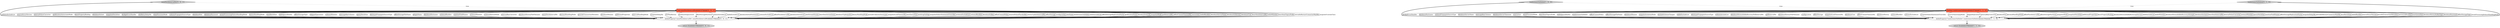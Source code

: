 digraph {
8 [style = filled, label = "doSetProperty(\"xminFetchIntervalMs\",xminFetchIntervalMs)@@@338@@@['0', '0', '1']", fillcolor = white, shape = ellipse image = "AAA0AAABBB3BBB"];
0 [style = filled, label = "tombstonesOnDelete['1', '0', '0']", fillcolor = lightgray, shape = diamond image = "AAA0AAABBB1BBB"];
6 [style = filled, label = "xminFetchIntervalMs['0', '0', '1']", fillcolor = lightgray, shape = diamond image = "AAA0AAABBB3BBB"];
1 [style = filled, label = "return this@@@259@@@['1', '1', '0']", fillcolor = lightgray, shape = ellipse image = "AAA0AAABBB1BBB"];
3 [style = filled, label = "doSetProperty(\"tombstonesOnDelete\",tombstonesOnDelete)@@@258@@@['1', '1', '0']", fillcolor = white, shape = ellipse image = "AAA0AAABBB1BBB"];
4 [style = filled, label = "tombstonesOnDelete['0', '1', '0']", fillcolor = lightgray, shape = diamond image = "AAA0AAABBB2BBB"];
2 [style = filled, label = "boolean tombstonesOnDelete@@@257@@@['1', '1', '0']", fillcolor = tomato, shape = box image = "AAA0AAABBB1BBB"];
7 [style = filled, label = "return this@@@339@@@['0', '0', '1']", fillcolor = lightgray, shape = ellipse image = "AAA0AAABBB3BBB"];
5 [style = filled, label = "long xminFetchIntervalMs@@@337@@@['0', '0', '1']", fillcolor = tomato, shape = box image = "AAA0AAABBB3BBB"];
5->8 [style = solid, label="schemaIncludeList"];
2->3 [style = solid, label="bridgeErrorHandler"];
2->3 [style = solid, label="databaseHostname"];
5->8 [style = solid, label="sourceStructVersion"];
2->3 [style = solid, label="columnPropagateSourceType"];
5->8 [style = solid, label="internalValueConverter"];
5->8 [style = solid, label="publicationAutocreateMode"];
5->8 [style = solid, label="basicPropertyBinding"];
2->3 [style = solid, label="databaseServerName"];
5->8 [style = solid, label="databaseSslcert"];
5->8 [style = solid, label="snapshotFetchSize"];
5->8 [style = solid, label="bridgeErrorHandler"];
5->8 [style = solid, label="slotRetryDelayMs"];
5->8 [style = solid, label="timePrecisionMode"];
2->3 [style = solid, label="messageKeyColumns"];
2->3 [style = solid, label="databaseServerTimezone"];
2->3 [style = solid, label="converters"];
2->3 [style = solid, label="timePrecisionMode"];
5->8 [style = solid, label="columnPropagateSourceType"];
5->8 [style = solid, label="databasePort"];
2->3 [style = solid, label="heartbeatTopicsPrefix"];
2->3 [style = solid, label="tableIgnoreBuiltin"];
5->8 [style = solid, label="databasePassword"];
5->8 [style = solid, label="eventProcessingFailureHandlingMode"];
2->3 [style = solid, label="tombstonesOnDelete"];
5->8 [style = solid, label="hstoreHandlingMode"];
5->8 [style = solid, label="maxBatchSize"];
5->8 [style = solid, label="tableIgnoreBuiltin"];
5->8 [style = solid, label="offsetStorageTopic"];
2->3 [style = solid, label="offsetCommitPolicy"];
5->8 [style = solid, label="skippedOperations"];
2->3 [style = solid, label="offsetStorageFileName"];
2->3 [style = solid, label="databaseDbname"];
5->8 [style = solid, label="columnWhitelist"];
5->8 [style = solid, label="messageKeyColumns"];
5->8 [style = solid, label="queryFetchSize"];
2->3 [style = solid, label="snapshotIsolationMode"];
2->3 [style = solid, label="includeSchemaChanges"];
0->3 [style = bold, label=""];
5->8 [style = solid, label="datatypePropagateSourceType"];
4->3 [style = bold, label=""];
5->8 [style = solid, label="offsetStorageFileName"];
5->8 [style = solid, label="pluginName"];
2->3 [style = solid, label="tableExcludeList"];
2->3 [style = solid, label="datatypePropagateSourceType"];
5->8 [style = solid, label="databaseHostname"];
5->8 [style = solid, label="schemaBlacklist"];
5->8 [style = solid, label="sanitizeFieldNames"];
2->3 [style = solid, label="columnIncludeList"];
2->3 [style = solid, label="databaseHistoryKafkaRecoveryPollIntervalMs"];
5->8 [style = solid, label="schemaWhitelist"];
2->3 [style = solid, label="pollIntervalMs"];
2->3 [style = solid, label="databaseHistoryFileFilename"];
2->3 [style = solid, label="configuration"];
2->3 [style = solid, label="offsetStorage"];
5->8 [style = solid, label="schemaRefreshMode"];
5->8 [style = solid, label="internalKeyConverter"];
2->3 [style = solid, label="snapshotLockTimeoutMs"];
5->8 [style = solid, label="databaseHistoryFileFilename"];
5->8 [style = solid, label="xminFetchIntervalMs"];
5->8 [style = solid, label="decimalHandlingMode"];
2->3 [style = solid, label="databaseUser"];
2->3 [style = solid, label="offsetCommitTimeoutMs"];
2->3 [style = solid, label="databaseHistory"];
2->3 [style = solid, label="columnBlacklist"];
5->8 [style = solid, label="provideTransactionMetadata"];
5->8 [style = solid, label="databaseDbname"];
5->8 [style = solid, label="additionalProperties"];
5->8 [style = solid, label="intervalHandlingMode"];
2->3 [style = solid, label="columnExcludeList"];
5->8 [style = solid, label="snapshotDelayMs"];
4->2 [style = dotted, label="true"];
2->3 [style = solid, label="snapshotSelectStatementOverrides"];
2->3 [style = solid, label="sourceTimestampMode"];
5->8 [style = solid, label="slotMaxRetries"];
2->3 [style = solid, label="skippedOperations"];
5->8 [style = solid, label="databaseSslpassword"];
5->8 [style = solid, label="offsetStoragePartitions"];
2->3 [style = solid, label="internalKeyConverter"];
2->3 [style = solid, label="databasePort"];
2->3 [style = solid, label="decimalHandlingMode"];
5->8 [style = solid, label="columnIncludeList"];
3->1 [style = bold, label=""];
5->8 [style = solid, label="tableExcludeList"];
2->3 [style = solid, label="offsetFlushIntervalMs"];
2->3 [style = solid, label="offsetStoragePartitions"];
2->3 [style = solid, label="snapshotMode"];
5->8 [style = solid, label="databaseInitialStatements"];
2->3 [style = solid, label="snapshotFetchSize"];
2->3 [style = solid, label="additionalProperties"];
5->8 [style = solid, label="columnExcludeList"];
5->8 [style = solid, label="offsetFlushIntervalMs"];
5->8 [style = solid, label="databaseSslrootcert"];
5->8 [style = solid, label="slotStreamParams"];
2->3 [style = solid, label="basicPropertyBinding"];
5->8 [style = solid, label="heartbeatActionQuery"];
5->8 [style = solid, label="databaseTcpkeepalive"];
2->3 [style = solid, label="databaseHistoryKafkaBootstrapServers"];
5->8 [style = solid, label="binaryHandlingMode"];
2->3 [style = solid, label="tableIncludeList"];
2->3 [style = solid, label="tableWhitelist"];
2->3 [style = solid, label="databaseHistoryKafkaRecoveryAttempts"];
5->8 [style = solid, label="includeUnknownDatatypes"];
5->8 [style = solid, label="snapshotLockTimeoutMs"];
5->8 [style = solid, label="maxQueueSize"];
5->8 [style = solid, label="slotDropOnStop"];
2->3 [style = solid, label="databaseInstance"];
5->8 [style = solid, label="snapshotSelectStatementOverrides"];
5->8 [style = solid, label="schemaExcludeList"];
2->3 [style = solid, label="heartbeatIntervalMs"];
2->3 [style = solid, label="internalValueConverter"];
5->8 [style = solid, label="columnBlacklist"];
2->3 [style = solid, label="columnWhitelist"];
5->8 [style = solid, label="databaseSslkey"];
5->8 [style = solid, label="offsetCommitPolicy"];
5->8 [style = solid, label="toastedValuePlaceholder"];
2->3 [style = solid, label="queryFetchSize"];
5->8 [style = solid, label="statusUpdateIntervalMs"];
5->8 [style = solid, label="offsetStorage"];
2->3 [style = solid, label="sanitizeFieldNames"];
5->8 [style = solid, label="configuration"];
2->3 [style = solid, label="offsetStorageReplicationFactor"];
2->3 [style = solid, label="snapshotDelayMs"];
5->8 [style = solid, label="slotName"];
5->8 [style = solid, label="tombstonesOnDelete"];
5->8 [style = solid, label="tableIncludeList"];
5->8 [style = solid, label="offsetStorageReplicationFactor"];
8->7 [style = bold, label=""];
2->3 [style = solid, label="retriableRestartConnectorWaitMs"];
2->3 [style = solid, label="maxBatchSize"];
5->8 [style = solid, label="publicationName"];
5->8 [style = solid, label="databaseSslmode"];
2->3 [style = solid, label="tableBlacklist"];
2->3 [style = solid, label="sourceStructVersion"];
2->3 [style = solid, label="provideTransactionMetadata"];
5->8 [style = solid, label="snapshotMode"];
2->3 [style = solid, label="autowiredEnabled"];
5->8 [style = solid, label="pollIntervalMs"];
6->8 [style = bold, label=""];
2->3 [style = solid, label="maxQueueSize"];
2->3 [style = solid, label="databaseHistoryKafkaTopic"];
5->8 [style = solid, label="offsetCommitTimeoutMs"];
5->8 [style = solid, label="converters"];
5->8 [style = solid, label="tableBlacklist"];
2->3 [style = solid, label="databasePassword"];
5->8 [style = solid, label="databaseServerName"];
0->2 [style = dotted, label="true"];
2->3 [style = solid, label="offsetStorageTopic"];
5->8 [style = solid, label="databaseSslfactory"];
2->3 [style = solid, label="eventProcessingFailureHandlingMode"];
5->8 [style = solid, label="databaseUser"];
5->8 [style = solid, label="heartbeatIntervalMs"];
5->8 [style = solid, label="tableWhitelist"];
5->8 [style = solid, label="heartbeatTopicsPrefix"];
5->8 [style = solid, label="retriableRestartConnectorWaitMs"];
5->8 [style = solid, label="snapshotCustomClass"];
6->5 [style = dotted, label="true"];
}
